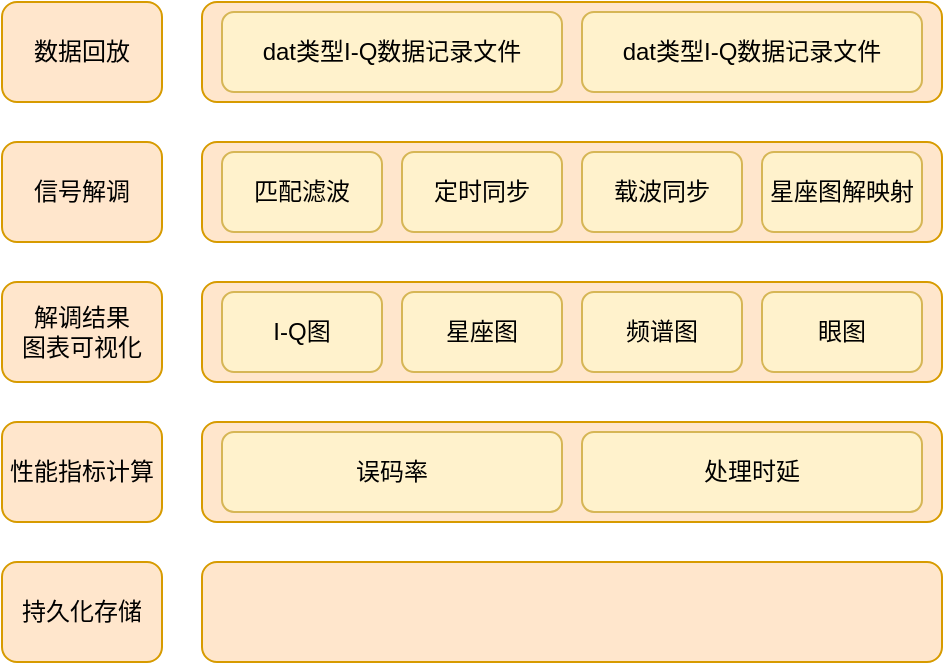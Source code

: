 <mxfile version="26.0.14">
  <diagram name="第 1 页" id="CX22Y3kVQaG3thTkfOB_">
    <mxGraphModel dx="733" dy="464" grid="1" gridSize="10" guides="1" tooltips="1" connect="1" arrows="1" fold="1" page="1" pageScale="1" pageWidth="827" pageHeight="1169" math="0" shadow="0">
      <root>
        <mxCell id="0" />
        <mxCell id="1" parent="0" />
        <mxCell id="FbeJT2T7nRrVkqOt1vhI-26" value="" style="rounded=1;whiteSpace=wrap;html=1;fillColor=#ffe6cc;strokeColor=#d79b00;" vertex="1" parent="1">
          <mxGeometry x="280" y="530" width="370" height="50" as="geometry" />
        </mxCell>
        <mxCell id="FbeJT2T7nRrVkqOt1vhI-25" value="" style="rounded=1;whiteSpace=wrap;html=1;fillColor=#ffe6cc;strokeColor=#d79b00;" vertex="1" parent="1">
          <mxGeometry x="280" y="460" width="370" height="50" as="geometry" />
        </mxCell>
        <mxCell id="FbeJT2T7nRrVkqOt1vhI-24" value="" style="rounded=1;whiteSpace=wrap;html=1;fillColor=#ffe6cc;strokeColor=#d79b00;" vertex="1" parent="1">
          <mxGeometry x="280" y="390" width="370" height="50" as="geometry" />
        </mxCell>
        <mxCell id="FbeJT2T7nRrVkqOt1vhI-21" value="" style="rounded=1;whiteSpace=wrap;html=1;fillColor=#ffe6cc;strokeColor=#d79b00;" vertex="1" parent="1">
          <mxGeometry x="280" y="320" width="370" height="50" as="geometry" />
        </mxCell>
        <mxCell id="FbeJT2T7nRrVkqOt1vhI-2" value="匹配滤波" style="rounded=1;whiteSpace=wrap;html=1;fillColor=#fff2cc;strokeColor=#d6b656;" vertex="1" parent="1">
          <mxGeometry x="290" y="395" width="80" height="40" as="geometry" />
        </mxCell>
        <mxCell id="FbeJT2T7nRrVkqOt1vhI-4" value="定时同步" style="rounded=1;whiteSpace=wrap;html=1;fillColor=#fff2cc;strokeColor=#d6b656;" vertex="1" parent="1">
          <mxGeometry x="380" y="395" width="80" height="40" as="geometry" />
        </mxCell>
        <mxCell id="FbeJT2T7nRrVkqOt1vhI-5" value="载波同步" style="rounded=1;whiteSpace=wrap;html=1;fillColor=#fff2cc;strokeColor=#d6b656;" vertex="1" parent="1">
          <mxGeometry x="470" y="395" width="80" height="40" as="geometry" />
        </mxCell>
        <mxCell id="FbeJT2T7nRrVkqOt1vhI-6" value="星座图解映射" style="rounded=1;whiteSpace=wrap;html=1;fillColor=#fff2cc;strokeColor=#d6b656;" vertex="1" parent="1">
          <mxGeometry x="560" y="395" width="80" height="40" as="geometry" />
        </mxCell>
        <mxCell id="FbeJT2T7nRrVkqOt1vhI-7" value="dat类型I-Q数据记录文件" style="rounded=1;whiteSpace=wrap;html=1;fillColor=#fff2cc;strokeColor=#d6b656;" vertex="1" parent="1">
          <mxGeometry x="290" y="325" width="170" height="40" as="geometry" />
        </mxCell>
        <mxCell id="FbeJT2T7nRrVkqOt1vhI-8" value="I-Q图" style="rounded=1;whiteSpace=wrap;html=1;fillColor=#fff2cc;strokeColor=#d6b656;" vertex="1" parent="1">
          <mxGeometry x="290" y="465" width="80" height="40" as="geometry" />
        </mxCell>
        <mxCell id="FbeJT2T7nRrVkqOt1vhI-9" value="星座图" style="rounded=1;whiteSpace=wrap;html=1;fillColor=#fff2cc;strokeColor=#d6b656;" vertex="1" parent="1">
          <mxGeometry x="380" y="465" width="80" height="40" as="geometry" />
        </mxCell>
        <mxCell id="FbeJT2T7nRrVkqOt1vhI-10" value="频谱图" style="rounded=1;whiteSpace=wrap;html=1;fillColor=#fff2cc;strokeColor=#d6b656;" vertex="1" parent="1">
          <mxGeometry x="470" y="465" width="80" height="40" as="geometry" />
        </mxCell>
        <mxCell id="FbeJT2T7nRrVkqOt1vhI-11" value="眼图" style="rounded=1;whiteSpace=wrap;html=1;fillColor=#fff2cc;strokeColor=#d6b656;" vertex="1" parent="1">
          <mxGeometry x="560" y="465" width="80" height="40" as="geometry" />
        </mxCell>
        <mxCell id="FbeJT2T7nRrVkqOt1vhI-15" value="信号解调" style="rounded=1;whiteSpace=wrap;html=1;fillColor=#ffe6cc;strokeColor=#d79b00;" vertex="1" parent="1">
          <mxGeometry x="180" y="390" width="80" height="50" as="geometry" />
        </mxCell>
        <mxCell id="FbeJT2T7nRrVkqOt1vhI-16" value="解调结果&lt;div&gt;图表可视化&lt;/div&gt;" style="rounded=1;whiteSpace=wrap;html=1;fillColor=#ffe6cc;strokeColor=#d79b00;" vertex="1" parent="1">
          <mxGeometry x="180" y="460" width="80" height="50" as="geometry" />
        </mxCell>
        <mxCell id="FbeJT2T7nRrVkqOt1vhI-17" value="性能指标计算" style="rounded=1;whiteSpace=wrap;html=1;fillColor=#ffe6cc;strokeColor=#d79b00;" vertex="1" parent="1">
          <mxGeometry x="180" y="530" width="80" height="50" as="geometry" />
        </mxCell>
        <mxCell id="FbeJT2T7nRrVkqOt1vhI-20" value="数据回放" style="rounded=1;whiteSpace=wrap;html=1;fillColor=#ffe6cc;strokeColor=#d79b00;" vertex="1" parent="1">
          <mxGeometry x="180" y="320" width="80" height="50" as="geometry" />
        </mxCell>
        <mxCell id="FbeJT2T7nRrVkqOt1vhI-22" value="dat类型I-Q数据记录文件" style="rounded=1;whiteSpace=wrap;html=1;fillColor=#fff2cc;strokeColor=#d6b656;" vertex="1" parent="1">
          <mxGeometry x="470" y="325" width="170" height="40" as="geometry" />
        </mxCell>
        <mxCell id="FbeJT2T7nRrVkqOt1vhI-27" value="误码率" style="rounded=1;whiteSpace=wrap;html=1;fillColor=#fff2cc;strokeColor=#d6b656;" vertex="1" parent="1">
          <mxGeometry x="290" y="535" width="170" height="40" as="geometry" />
        </mxCell>
        <mxCell id="FbeJT2T7nRrVkqOt1vhI-28" value="处理时延" style="rounded=1;whiteSpace=wrap;html=1;fillColor=#fff2cc;strokeColor=#d6b656;" vertex="1" parent="1">
          <mxGeometry x="470" y="535" width="170" height="40" as="geometry" />
        </mxCell>
        <mxCell id="FbeJT2T7nRrVkqOt1vhI-29" value="" style="rounded=1;whiteSpace=wrap;html=1;fillColor=#ffe6cc;strokeColor=#d79b00;" vertex="1" parent="1">
          <mxGeometry x="280" y="600" width="370" height="50" as="geometry" />
        </mxCell>
        <mxCell id="FbeJT2T7nRrVkqOt1vhI-30" value="持久化存储" style="rounded=1;whiteSpace=wrap;html=1;fillColor=#ffe6cc;strokeColor=#d79b00;" vertex="1" parent="1">
          <mxGeometry x="180" y="600" width="80" height="50" as="geometry" />
        </mxCell>
      </root>
    </mxGraphModel>
  </diagram>
</mxfile>
